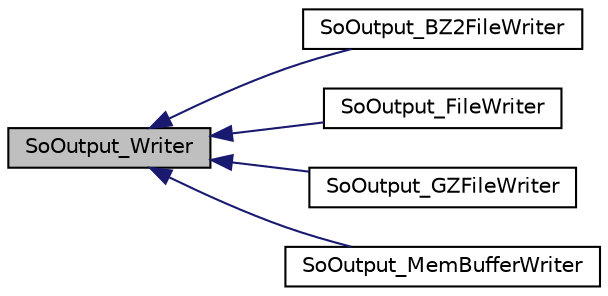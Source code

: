 digraph "SoOutput_Writer"
{
 // LATEX_PDF_SIZE
  edge [fontname="Helvetica",fontsize="10",labelfontname="Helvetica",labelfontsize="10"];
  node [fontname="Helvetica",fontsize="10",shape=record];
  rankdir="LR";
  Node1 [label="SoOutput_Writer",height=0.2,width=0.4,color="black", fillcolor="grey75", style="filled", fontcolor="black",tooltip=" "];
  Node1 -> Node2 [dir="back",color="midnightblue",fontsize="10",style="solid",fontname="Helvetica"];
  Node2 [label="SoOutput_BZ2FileWriter",height=0.2,width=0.4,color="black", fillcolor="white", style="filled",URL="$classSoOutput__BZ2FileWriter.html",tooltip=" "];
  Node1 -> Node3 [dir="back",color="midnightblue",fontsize="10",style="solid",fontname="Helvetica"];
  Node3 [label="SoOutput_FileWriter",height=0.2,width=0.4,color="black", fillcolor="white", style="filled",URL="$classSoOutput__FileWriter.html",tooltip=" "];
  Node1 -> Node4 [dir="back",color="midnightblue",fontsize="10",style="solid",fontname="Helvetica"];
  Node4 [label="SoOutput_GZFileWriter",height=0.2,width=0.4,color="black", fillcolor="white", style="filled",URL="$classSoOutput__GZFileWriter.html",tooltip=" "];
  Node1 -> Node5 [dir="back",color="midnightblue",fontsize="10",style="solid",fontname="Helvetica"];
  Node5 [label="SoOutput_MemBufferWriter",height=0.2,width=0.4,color="black", fillcolor="white", style="filled",URL="$classSoOutput__MemBufferWriter.html",tooltip=" "];
}
